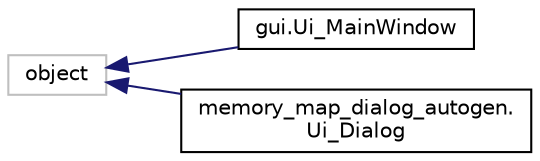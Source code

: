 digraph "Graphical Class Hierarchy"
{
 // LATEX_PDF_SIZE
  edge [fontname="Helvetica",fontsize="10",labelfontname="Helvetica",labelfontsize="10"];
  node [fontname="Helvetica",fontsize="10",shape=record];
  rankdir="LR";
  Node3 [label="object",height=0.2,width=0.4,color="grey75", fillcolor="white", style="filled",tooltip=" "];
  Node3 -> Node0 [dir="back",color="midnightblue",fontsize="10",style="solid",fontname="Helvetica"];
  Node0 [label="gui.Ui_MainWindow",height=0.2,width=0.4,color="black", fillcolor="white", style="filled",URL="$classgui_1_1Ui__MainWindow.html",tooltip=" "];
  Node3 -> Node5 [dir="back",color="midnightblue",fontsize="10",style="solid",fontname="Helvetica"];
  Node5 [label="memory_map_dialog_autogen.\lUi_Dialog",height=0.2,width=0.4,color="black", fillcolor="white", style="filled",URL="$classmemory__map__dialog__autogen_1_1Ui__Dialog.html",tooltip=" "];
}
